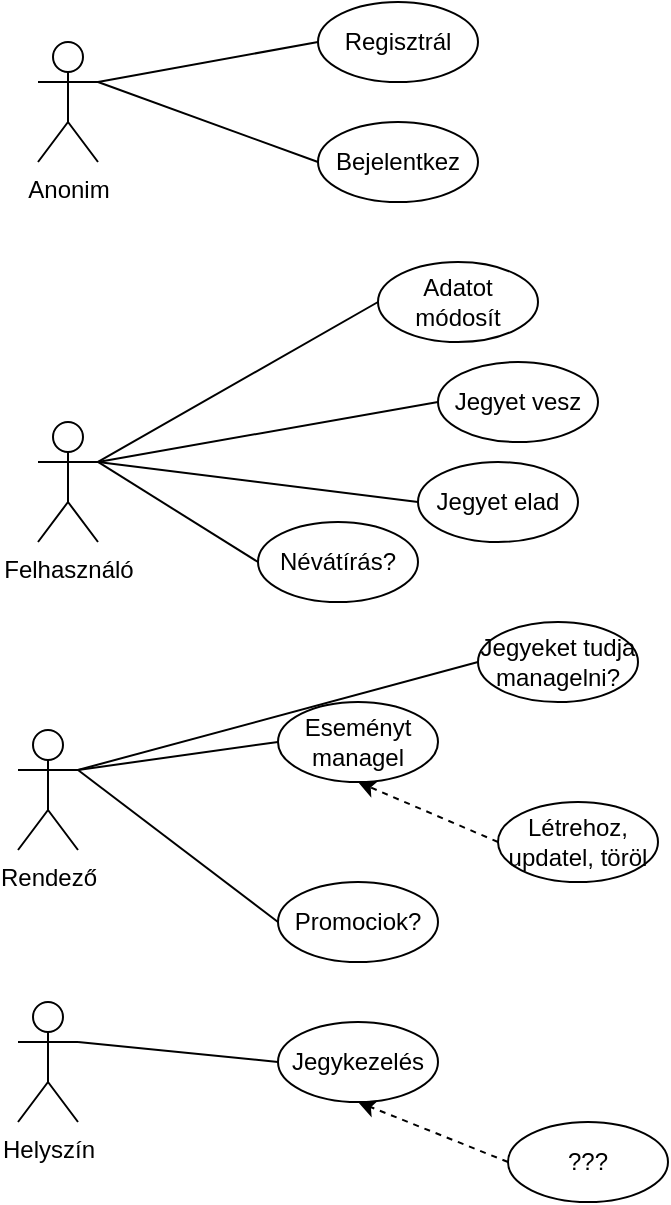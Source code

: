 <mxfile version="21.1.5" type="device">
  <diagram name="1 oldal" id="FgV44dJB46zexrC3gwDP">
    <mxGraphModel dx="1050" dy="549" grid="1" gridSize="10" guides="1" tooltips="1" connect="1" arrows="1" fold="1" page="1" pageScale="1" pageWidth="1169" pageHeight="827" math="0" shadow="0">
      <root>
        <mxCell id="0" />
        <mxCell id="1" parent="0" />
        <mxCell id="09Qb7z0ETwTrl_jfrOsJ-1" value="Felhasználó" style="shape=umlActor;verticalLabelPosition=bottom;verticalAlign=top;html=1;outlineConnect=0;labelBackgroundColor=none;rounded=0;" vertex="1" parent="1">
          <mxGeometry x="120" y="260" width="30" height="60" as="geometry" />
        </mxCell>
        <mxCell id="09Qb7z0ETwTrl_jfrOsJ-2" value="Anonim" style="shape=umlActor;verticalLabelPosition=bottom;verticalAlign=top;html=1;outlineConnect=0;labelBackgroundColor=none;rounded=0;" vertex="1" parent="1">
          <mxGeometry x="120" y="70" width="30" height="60" as="geometry" />
        </mxCell>
        <mxCell id="09Qb7z0ETwTrl_jfrOsJ-4" value="Regisztrál" style="ellipse;whiteSpace=wrap;html=1;labelBackgroundColor=none;rounded=0;" vertex="1" parent="1">
          <mxGeometry x="260" y="50" width="80" height="40" as="geometry" />
        </mxCell>
        <mxCell id="09Qb7z0ETwTrl_jfrOsJ-5" value="Bejelentkez" style="ellipse;whiteSpace=wrap;html=1;labelBackgroundColor=none;rounded=0;" vertex="1" parent="1">
          <mxGeometry x="260" y="110" width="80" height="40" as="geometry" />
        </mxCell>
        <mxCell id="09Qb7z0ETwTrl_jfrOsJ-6" value="" style="endArrow=none;html=1;rounded=0;entryX=1;entryY=0.333;entryDx=0;entryDy=0;entryPerimeter=0;exitX=0;exitY=0.5;exitDx=0;exitDy=0;labelBackgroundColor=none;fontColor=default;" edge="1" parent="1" source="09Qb7z0ETwTrl_jfrOsJ-4" target="09Qb7z0ETwTrl_jfrOsJ-2">
          <mxGeometry width="50" height="50" relative="1" as="geometry">
            <mxPoint x="130" y="290" as="sourcePoint" />
            <mxPoint x="180" y="240" as="targetPoint" />
          </mxGeometry>
        </mxCell>
        <mxCell id="09Qb7z0ETwTrl_jfrOsJ-7" value="" style="endArrow=none;html=1;rounded=0;exitX=0;exitY=0.5;exitDx=0;exitDy=0;entryX=1;entryY=0.333;entryDx=0;entryDy=0;entryPerimeter=0;labelBackgroundColor=none;fontColor=default;" edge="1" parent="1" source="09Qb7z0ETwTrl_jfrOsJ-5" target="09Qb7z0ETwTrl_jfrOsJ-2">
          <mxGeometry width="50" height="50" relative="1" as="geometry">
            <mxPoint x="270" y="80" as="sourcePoint" />
            <mxPoint x="160" y="100" as="targetPoint" />
          </mxGeometry>
        </mxCell>
        <mxCell id="09Qb7z0ETwTrl_jfrOsJ-8" value="Jegyet vesz" style="ellipse;whiteSpace=wrap;html=1;labelBackgroundColor=none;rounded=0;" vertex="1" parent="1">
          <mxGeometry x="320" y="230" width="80" height="40" as="geometry" />
        </mxCell>
        <mxCell id="09Qb7z0ETwTrl_jfrOsJ-9" value="Jegyet elad" style="ellipse;whiteSpace=wrap;html=1;labelBackgroundColor=none;rounded=0;" vertex="1" parent="1">
          <mxGeometry x="310" y="280" width="80" height="40" as="geometry" />
        </mxCell>
        <mxCell id="09Qb7z0ETwTrl_jfrOsJ-10" value="Névátírás?" style="ellipse;whiteSpace=wrap;html=1;labelBackgroundColor=none;rounded=0;" vertex="1" parent="1">
          <mxGeometry x="230" y="310" width="80" height="40" as="geometry" />
        </mxCell>
        <mxCell id="09Qb7z0ETwTrl_jfrOsJ-11" value="Rendező" style="shape=umlActor;verticalLabelPosition=bottom;verticalAlign=top;html=1;outlineConnect=0;labelBackgroundColor=none;rounded=0;" vertex="1" parent="1">
          <mxGeometry x="110" y="414" width="30" height="60" as="geometry" />
        </mxCell>
        <mxCell id="09Qb7z0ETwTrl_jfrOsJ-12" value="" style="endArrow=none;html=1;rounded=0;exitX=0;exitY=0.5;exitDx=0;exitDy=0;entryX=1;entryY=0.333;entryDx=0;entryDy=0;entryPerimeter=0;labelBackgroundColor=none;fontColor=default;" edge="1" parent="1" source="09Qb7z0ETwTrl_jfrOsJ-8" target="09Qb7z0ETwTrl_jfrOsJ-1">
          <mxGeometry width="50" height="50" relative="1" as="geometry">
            <mxPoint x="270" y="140" as="sourcePoint" />
            <mxPoint x="160" y="100" as="targetPoint" />
          </mxGeometry>
        </mxCell>
        <mxCell id="09Qb7z0ETwTrl_jfrOsJ-13" value="" style="endArrow=none;html=1;rounded=0;exitX=0;exitY=0.5;exitDx=0;exitDy=0;entryX=1;entryY=0.333;entryDx=0;entryDy=0;entryPerimeter=0;labelBackgroundColor=none;fontColor=default;" edge="1" parent="1" source="09Qb7z0ETwTrl_jfrOsJ-9" target="09Qb7z0ETwTrl_jfrOsJ-1">
          <mxGeometry width="50" height="50" relative="1" as="geometry">
            <mxPoint x="240" y="240" as="sourcePoint" />
            <mxPoint x="160" y="290" as="targetPoint" />
          </mxGeometry>
        </mxCell>
        <mxCell id="09Qb7z0ETwTrl_jfrOsJ-14" value="" style="endArrow=none;html=1;rounded=0;exitX=0;exitY=0.5;exitDx=0;exitDy=0;entryX=1;entryY=0.333;entryDx=0;entryDy=0;entryPerimeter=0;labelBackgroundColor=none;fontColor=default;" edge="1" parent="1" source="09Qb7z0ETwTrl_jfrOsJ-10" target="09Qb7z0ETwTrl_jfrOsJ-1">
          <mxGeometry width="50" height="50" relative="1" as="geometry">
            <mxPoint x="250" y="250" as="sourcePoint" />
            <mxPoint x="170" y="300" as="targetPoint" />
          </mxGeometry>
        </mxCell>
        <mxCell id="09Qb7z0ETwTrl_jfrOsJ-15" value="Eseményt managel" style="ellipse;whiteSpace=wrap;html=1;labelBackgroundColor=none;rounded=0;" vertex="1" parent="1">
          <mxGeometry x="240" y="400" width="80" height="40" as="geometry" />
        </mxCell>
        <mxCell id="09Qb7z0ETwTrl_jfrOsJ-16" value="" style="endArrow=none;html=1;rounded=0;exitX=0;exitY=0.5;exitDx=0;exitDy=0;entryX=1;entryY=0.333;entryDx=0;entryDy=0;entryPerimeter=0;labelBackgroundColor=none;fontColor=default;" edge="1" parent="1" source="09Qb7z0ETwTrl_jfrOsJ-15" target="09Qb7z0ETwTrl_jfrOsJ-11">
          <mxGeometry width="50" height="50" relative="1" as="geometry">
            <mxPoint x="240" y="340" as="sourcePoint" />
            <mxPoint x="160" y="290" as="targetPoint" />
          </mxGeometry>
        </mxCell>
        <mxCell id="09Qb7z0ETwTrl_jfrOsJ-17" value="" style="endArrow=classic;html=1;rounded=0;entryX=0.5;entryY=1;entryDx=0;entryDy=0;exitX=0;exitY=0.5;exitDx=0;exitDy=0;dashed=1;labelBackgroundColor=none;fontColor=default;" edge="1" parent="1" source="09Qb7z0ETwTrl_jfrOsJ-19" target="09Qb7z0ETwTrl_jfrOsJ-15">
          <mxGeometry width="50" height="50" relative="1" as="geometry">
            <mxPoint x="320" y="480" as="sourcePoint" />
            <mxPoint x="310" y="460" as="targetPoint" />
          </mxGeometry>
        </mxCell>
        <mxCell id="09Qb7z0ETwTrl_jfrOsJ-19" value="Létrehoz, updatel, töröl" style="ellipse;whiteSpace=wrap;html=1;labelBackgroundColor=none;rounded=0;" vertex="1" parent="1">
          <mxGeometry x="350" y="450" width="80" height="40" as="geometry" />
        </mxCell>
        <mxCell id="09Qb7z0ETwTrl_jfrOsJ-20" value="Promociok?" style="ellipse;whiteSpace=wrap;html=1;labelBackgroundColor=none;rounded=0;" vertex="1" parent="1">
          <mxGeometry x="240" y="490" width="80" height="40" as="geometry" />
        </mxCell>
        <mxCell id="09Qb7z0ETwTrl_jfrOsJ-21" value="" style="endArrow=none;html=1;rounded=0;exitX=0;exitY=0.5;exitDx=0;exitDy=0;entryX=1;entryY=0.333;entryDx=0;entryDy=0;entryPerimeter=0;labelBackgroundColor=none;fontColor=default;" edge="1" parent="1" source="09Qb7z0ETwTrl_jfrOsJ-20" target="09Qb7z0ETwTrl_jfrOsJ-11">
          <mxGeometry width="50" height="50" relative="1" as="geometry">
            <mxPoint x="250" y="430" as="sourcePoint" />
            <mxPoint x="150" y="444" as="targetPoint" />
          </mxGeometry>
        </mxCell>
        <mxCell id="09Qb7z0ETwTrl_jfrOsJ-22" value="Adatot módosít" style="ellipse;whiteSpace=wrap;html=1;labelBackgroundColor=none;rounded=0;" vertex="1" parent="1">
          <mxGeometry x="290" y="180" width="80" height="40" as="geometry" />
        </mxCell>
        <mxCell id="09Qb7z0ETwTrl_jfrOsJ-23" value="" style="endArrow=none;html=1;rounded=0;exitX=0;exitY=0.5;exitDx=0;exitDy=0;entryX=1;entryY=0.333;entryDx=0;entryDy=0;entryPerimeter=0;labelBackgroundColor=none;fontColor=default;" edge="1" parent="1" source="09Qb7z0ETwTrl_jfrOsJ-22" target="09Qb7z0ETwTrl_jfrOsJ-1">
          <mxGeometry width="50" height="50" relative="1" as="geometry">
            <mxPoint x="240" y="90" as="sourcePoint" />
            <mxPoint x="110" y="220" as="targetPoint" />
          </mxGeometry>
        </mxCell>
        <mxCell id="09Qb7z0ETwTrl_jfrOsJ-24" value="Helyszín" style="shape=umlActor;verticalLabelPosition=bottom;verticalAlign=top;html=1;outlineConnect=0;labelBackgroundColor=none;rounded=0;" vertex="1" parent="1">
          <mxGeometry x="110" y="550" width="30" height="60" as="geometry" />
        </mxCell>
        <mxCell id="09Qb7z0ETwTrl_jfrOsJ-27" value="Jegykezelés" style="ellipse;whiteSpace=wrap;html=1;labelBackgroundColor=none;rounded=0;" vertex="1" parent="1">
          <mxGeometry x="240" y="560" width="80" height="40" as="geometry" />
        </mxCell>
        <mxCell id="09Qb7z0ETwTrl_jfrOsJ-28" value="" style="endArrow=none;html=1;rounded=0;exitX=0;exitY=0.5;exitDx=0;exitDy=0;entryX=1;entryY=0.333;entryDx=0;entryDy=0;entryPerimeter=0;labelBackgroundColor=none;fontColor=default;" edge="1" parent="1" source="09Qb7z0ETwTrl_jfrOsJ-27" target="09Qb7z0ETwTrl_jfrOsJ-24">
          <mxGeometry width="50" height="50" relative="1" as="geometry">
            <mxPoint x="250" y="520" as="sourcePoint" />
            <mxPoint x="150" y="444" as="targetPoint" />
          </mxGeometry>
        </mxCell>
        <mxCell id="09Qb7z0ETwTrl_jfrOsJ-30" value="" style="endArrow=classic;html=1;rounded=0;entryX=0.5;entryY=1;entryDx=0;entryDy=0;exitX=0;exitY=0.5;exitDx=0;exitDy=0;dashed=1;labelBackgroundColor=none;fontColor=default;" edge="1" source="09Qb7z0ETwTrl_jfrOsJ-31" parent="1" target="09Qb7z0ETwTrl_jfrOsJ-27">
          <mxGeometry width="50" height="50" relative="1" as="geometry">
            <mxPoint x="325" y="640" as="sourcePoint" />
            <mxPoint x="285" y="600" as="targetPoint" />
          </mxGeometry>
        </mxCell>
        <mxCell id="09Qb7z0ETwTrl_jfrOsJ-31" value="???" style="ellipse;whiteSpace=wrap;html=1;labelBackgroundColor=none;rounded=0;" vertex="1" parent="1">
          <mxGeometry x="355" y="610" width="80" height="40" as="geometry" />
        </mxCell>
        <mxCell id="09Qb7z0ETwTrl_jfrOsJ-32" value="Jegyeket tudja managelni?" style="ellipse;whiteSpace=wrap;html=1;labelBackgroundColor=none;rounded=0;" vertex="1" parent="1">
          <mxGeometry x="340" y="360" width="80" height="40" as="geometry" />
        </mxCell>
        <mxCell id="09Qb7z0ETwTrl_jfrOsJ-33" value="" style="endArrow=none;html=1;rounded=0;exitX=0;exitY=0.5;exitDx=0;exitDy=0;entryX=1;entryY=0.333;entryDx=0;entryDy=0;entryPerimeter=0;labelBackgroundColor=none;fontColor=default;" edge="1" parent="1" source="09Qb7z0ETwTrl_jfrOsJ-32" target="09Qb7z0ETwTrl_jfrOsJ-11">
          <mxGeometry width="50" height="50" relative="1" as="geometry">
            <mxPoint x="340" y="300" as="sourcePoint" />
            <mxPoint x="230" y="384" as="targetPoint" />
          </mxGeometry>
        </mxCell>
      </root>
    </mxGraphModel>
  </diagram>
</mxfile>
